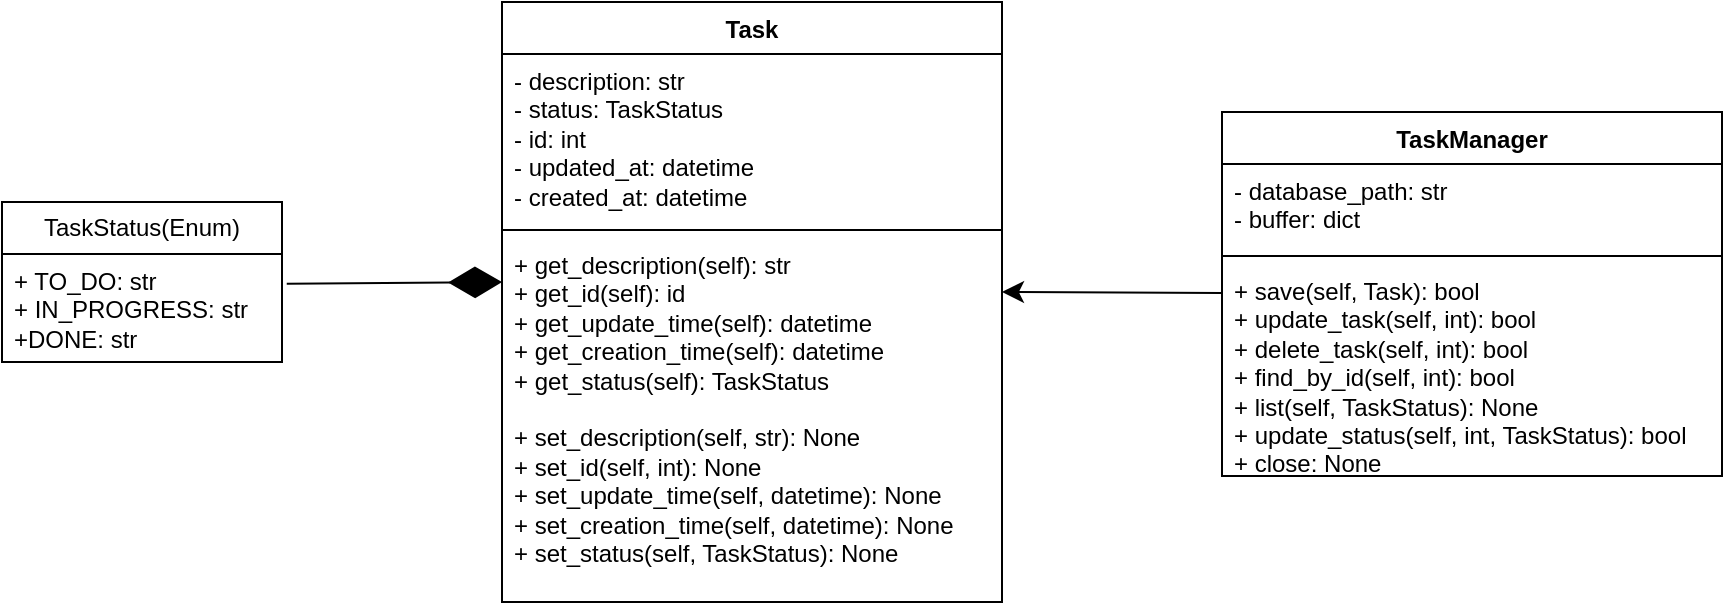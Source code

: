 <mxfile>
    <diagram name="Page-1" id="22Lgfd72BfCtEWzZPwcf">
        <mxGraphModel dx="529" dy="509" grid="1" gridSize="10" guides="1" tooltips="1" connect="1" arrows="1" fold="1" page="1" pageScale="1" pageWidth="850" pageHeight="1100" math="0" shadow="0">
            <root>
                <mxCell id="0"/>
                <mxCell id="1" parent="0"/>
                <mxCell id="ZbTbIuqHq11XHcCNHoBX-1" value="Task" style="swimlane;fontStyle=1;align=center;verticalAlign=top;childLayout=stackLayout;horizontal=1;startSize=26;horizontalStack=0;resizeParent=1;resizeParentMax=0;resizeLast=0;collapsible=1;marginBottom=0;whiteSpace=wrap;html=1;" parent="1" vertex="1">
                    <mxGeometry x="250" y="180" width="250" height="300" as="geometry"/>
                </mxCell>
                <mxCell id="ZbTbIuqHq11XHcCNHoBX-2" value="&lt;div&gt;- description: str&lt;/div&gt;&lt;div&gt;- status: TaskStatus&lt;br&gt;&lt;/div&gt;&lt;div&gt;- id: int&lt;/div&gt;&lt;div&gt;- updated_at: datetime&lt;/div&gt;&lt;div&gt;- created_at: datetime&lt;/div&gt;" style="text;strokeColor=none;fillColor=none;align=left;verticalAlign=top;spacingLeft=4;spacingRight=4;overflow=hidden;rotatable=0;points=[[0,0.5],[1,0.5]];portConstraint=eastwest;whiteSpace=wrap;html=1;" parent="ZbTbIuqHq11XHcCNHoBX-1" vertex="1">
                    <mxGeometry y="26" width="250" height="84" as="geometry"/>
                </mxCell>
                <mxCell id="ZbTbIuqHq11XHcCNHoBX-3" value="" style="line;strokeWidth=1;fillColor=none;align=left;verticalAlign=middle;spacingTop=-1;spacingLeft=3;spacingRight=3;rotatable=0;labelPosition=right;points=[];portConstraint=eastwest;strokeColor=inherit;" parent="ZbTbIuqHq11XHcCNHoBX-1" vertex="1">
                    <mxGeometry y="110" width="250" height="8" as="geometry"/>
                </mxCell>
                <mxCell id="ZbTbIuqHq11XHcCNHoBX-4" value="&lt;div&gt;+ get_description(self): str&lt;/div&gt;&lt;div&gt;+ get_id(self): id&lt;/div&gt;&lt;div&gt;+ get_update_time(self): datetime&lt;/div&gt;&lt;div&gt;+ get_creation_time(self): datetime&lt;/div&gt;&lt;div&gt;+ get_status(self): TaskStatus&lt;/div&gt;&lt;div&gt;&lt;br&gt;&lt;/div&gt;&lt;div&gt;+ set_description(self, str): None&lt;/div&gt;&lt;div&gt;+ set_id(self, int): None&lt;/div&gt;&lt;div&gt;+ set_update_time(self, datetime): None&lt;/div&gt;&lt;div&gt;+ set_creation_time(self, datetime): None&lt;/div&gt;&lt;div&gt;+ set_status(self, TaskStatus): None&lt;/div&gt;" style="text;strokeColor=none;fillColor=none;align=left;verticalAlign=top;spacingLeft=4;spacingRight=4;overflow=hidden;rotatable=0;points=[[0,0.5],[1,0.5]];portConstraint=eastwest;whiteSpace=wrap;html=1;" parent="ZbTbIuqHq11XHcCNHoBX-1" vertex="1">
                    <mxGeometry y="118" width="250" height="182" as="geometry"/>
                </mxCell>
                <mxCell id="ZbTbIuqHq11XHcCNHoBX-5" value="TaskManager" style="swimlane;fontStyle=1;align=center;verticalAlign=top;childLayout=stackLayout;horizontal=1;startSize=26;horizontalStack=0;resizeParent=1;resizeParentMax=0;resizeLast=0;collapsible=1;marginBottom=0;whiteSpace=wrap;html=1;" parent="1" vertex="1">
                    <mxGeometry x="610" y="235" width="250" height="182" as="geometry"/>
                </mxCell>
                <mxCell id="ZbTbIuqHq11XHcCNHoBX-6" value="- database_path: str&lt;br&gt;- buffer: dict" style="text;strokeColor=none;fillColor=none;align=left;verticalAlign=top;spacingLeft=4;spacingRight=4;overflow=hidden;rotatable=0;points=[[0,0.5],[1,0.5]];portConstraint=eastwest;whiteSpace=wrap;html=1;" parent="ZbTbIuqHq11XHcCNHoBX-5" vertex="1">
                    <mxGeometry y="26" width="250" height="42" as="geometry"/>
                </mxCell>
                <mxCell id="ZbTbIuqHq11XHcCNHoBX-7" value="" style="line;strokeWidth=1;fillColor=none;align=left;verticalAlign=middle;spacingTop=-1;spacingLeft=3;spacingRight=3;rotatable=0;labelPosition=right;points=[];portConstraint=eastwest;strokeColor=inherit;" parent="ZbTbIuqHq11XHcCNHoBX-5" vertex="1">
                    <mxGeometry y="68" width="250" height="8" as="geometry"/>
                </mxCell>
                <mxCell id="ZbTbIuqHq11XHcCNHoBX-8" value="&lt;div&gt;+ save(self, Task): bool&lt;/div&gt;&lt;div&gt;+ update_task(self, int): bool&lt;/div&gt;&lt;div&gt;+ delete_task(self, int): bool&lt;/div&gt;&lt;div&gt;+ find_by_id(self, int): bool&lt;/div&gt;&lt;div&gt;+ list(self, TaskStatus): None&lt;/div&gt;&lt;div&gt;+ update_status(self, int, TaskStatus): bool&lt;/div&gt;&lt;div&gt;+ close: None&lt;/div&gt;" style="text;strokeColor=none;fillColor=none;align=left;verticalAlign=top;spacingLeft=4;spacingRight=4;overflow=hidden;rotatable=0;points=[[0,0.5],[1,0.5]];portConstraint=eastwest;whiteSpace=wrap;html=1;" parent="ZbTbIuqHq11XHcCNHoBX-5" vertex="1">
                    <mxGeometry y="76" width="250" height="106" as="geometry"/>
                </mxCell>
                <mxCell id="ZbTbIuqHq11XHcCNHoBX-9" style="edgeStyle=none;curved=1;rounded=0;orthogonalLoop=1;jettySize=auto;html=1;fontSize=12;startSize=8;endSize=8;" parent="1" source="ZbTbIuqHq11XHcCNHoBX-5" edge="1">
                    <mxGeometry relative="1" as="geometry">
                        <mxPoint x="500" y="325" as="targetPoint"/>
                    </mxGeometry>
                </mxCell>
                <mxCell id="ZbTbIuqHq11XHcCNHoBX-10" value="TaskStatus(Enum)" style="swimlane;fontStyle=0;childLayout=stackLayout;horizontal=1;startSize=26;fillColor=none;horizontalStack=0;resizeParent=1;resizeParentMax=0;resizeLast=0;collapsible=1;marginBottom=0;whiteSpace=wrap;html=1;" parent="1" vertex="1">
                    <mxGeometry y="280" width="140" height="80" as="geometry"/>
                </mxCell>
                <mxCell id="ZbTbIuqHq11XHcCNHoBX-11" value="&lt;div&gt;+ TO_DO: str&lt;/div&gt;&lt;div&gt;+ IN_PROGRESS: str&lt;/div&gt;&lt;div&gt;+DONE: str&lt;br&gt;&lt;/div&gt;" style="text;strokeColor=none;fillColor=none;align=left;verticalAlign=top;spacingLeft=4;spacingRight=4;overflow=hidden;rotatable=0;points=[[0,0.5],[1,0.5]];portConstraint=eastwest;whiteSpace=wrap;html=1;" parent="ZbTbIuqHq11XHcCNHoBX-10" vertex="1">
                    <mxGeometry y="26" width="140" height="54" as="geometry"/>
                </mxCell>
                <mxCell id="3" value="" style="endArrow=diamondThin;endFill=1;endSize=24;html=1;entryX=0;entryY=0.121;entryDx=0;entryDy=0;entryPerimeter=0;exitX=1.017;exitY=0.276;exitDx=0;exitDy=0;exitPerimeter=0;" parent="1" source="ZbTbIuqHq11XHcCNHoBX-11" target="ZbTbIuqHq11XHcCNHoBX-4" edge="1">
                    <mxGeometry width="160" relative="1" as="geometry">
                        <mxPoint x="120" y="390" as="sourcePoint"/>
                        <mxPoint x="280" y="390" as="targetPoint"/>
                    </mxGeometry>
                </mxCell>
            </root>
        </mxGraphModel>
    </diagram>
</mxfile>